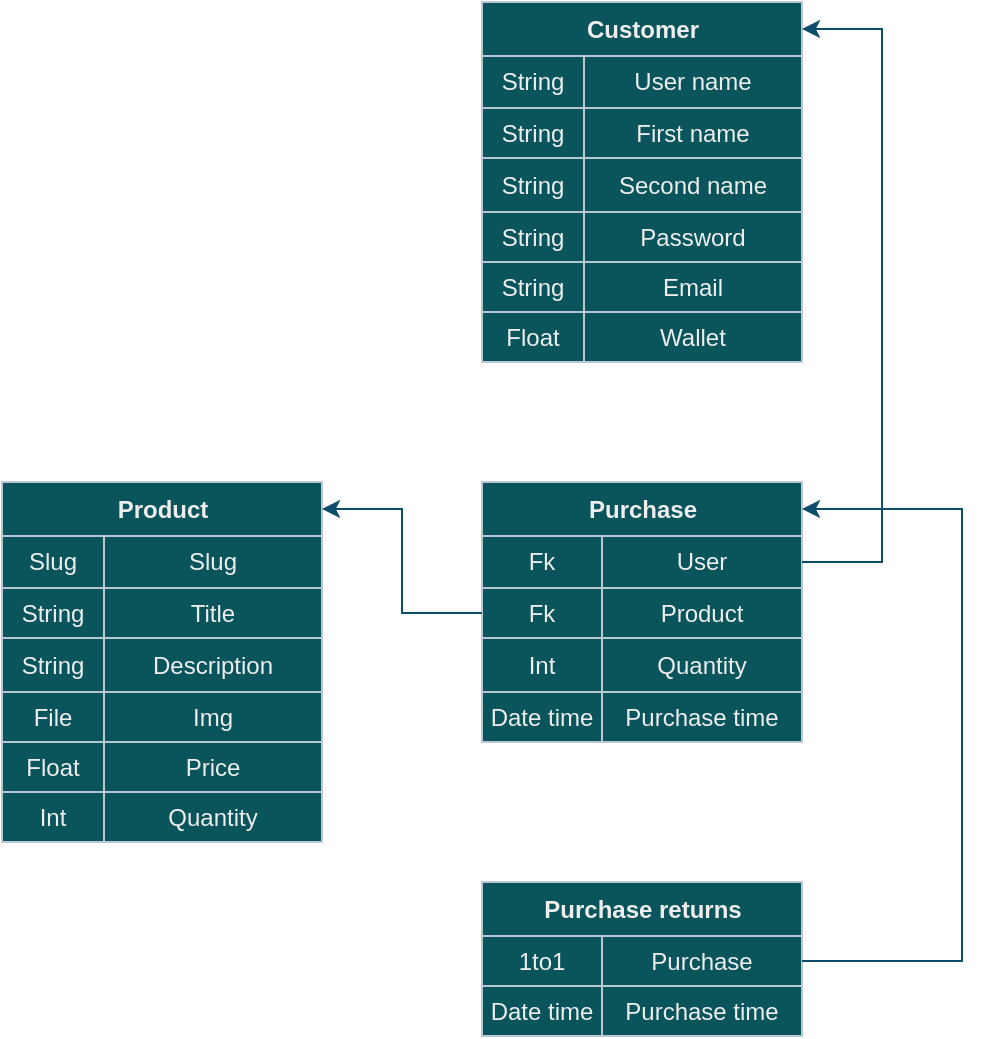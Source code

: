 <mxfile version="21.2.3" type="github">
  <diagram name="Страница 1" id="WS5XKMtbX5fNqBQdNFVe">
    <mxGraphModel dx="955" dy="528" grid="1" gridSize="10" guides="1" tooltips="1" connect="1" arrows="1" fold="1" page="1" pageScale="1" pageWidth="827" pageHeight="1169" math="0" shadow="0">
      <root>
        <mxCell id="0" />
        <mxCell id="1" parent="0" />
        <mxCell id="6W-p4avzXMGKr9aW8wP4-1" value="Assets" style="childLayout=tableLayout;recursiveResize=0;strokeColor=#BAC8D3;fillColor=#09555B;shadow=0;labelBackgroundColor=none;fontColor=#EEEEEE;" vertex="1" parent="1">
          <mxGeometry x="280" y="40" width="160" height="180" as="geometry" />
        </mxCell>
        <mxCell id="6W-p4avzXMGKr9aW8wP4-2" style="shape=tableRow;horizontal=0;startSize=0;swimlaneHead=0;swimlaneBody=0;top=0;left=0;bottom=0;right=0;dropTarget=0;collapsible=0;recursiveResize=0;expand=0;fontStyle=0;strokeColor=#BAC8D3;fillColor=#09555B;labelBackgroundColor=none;fontColor=#EEEEEE;" vertex="1" parent="6W-p4avzXMGKr9aW8wP4-1">
          <mxGeometry width="160" height="27" as="geometry" />
        </mxCell>
        <mxCell id="6W-p4avzXMGKr9aW8wP4-3" value="Customer" style="connectable=0;recursiveResize=0;strokeColor=#BAC8D3;fillColor=#09555B;align=center;fontStyle=1;fontColor=#EEEEEE;html=1;rowspan=1;colspan=2;labelBackgroundColor=none;" vertex="1" parent="6W-p4avzXMGKr9aW8wP4-2">
          <mxGeometry width="160" height="27" as="geometry">
            <mxRectangle width="51" height="27" as="alternateBounds" />
          </mxGeometry>
        </mxCell>
        <mxCell id="6W-p4avzXMGKr9aW8wP4-5" value="Title 3" style="connectable=0;recursiveResize=0;strokeColor=#BAC8D3;fillColor=#09555B;align=center;fontStyle=1;fontColor=#EEEEEE;html=1;labelBackgroundColor=none;" vertex="1" visible="0" parent="6W-p4avzXMGKr9aW8wP4-2">
          <mxGeometry x="51" width="109" height="27" as="geometry">
            <mxRectangle width="109" height="27" as="alternateBounds" />
          </mxGeometry>
        </mxCell>
        <mxCell id="6W-p4avzXMGKr9aW8wP4-6" value="" style="shape=tableRow;horizontal=0;startSize=0;swimlaneHead=0;swimlaneBody=0;top=0;left=0;bottom=0;right=0;dropTarget=0;collapsible=0;recursiveResize=0;expand=0;fontStyle=0;strokeColor=#BAC8D3;fillColor=#09555B;labelBackgroundColor=none;fontColor=#EEEEEE;" vertex="1" parent="6W-p4avzXMGKr9aW8wP4-1">
          <mxGeometry y="27" width="160" height="26" as="geometry" />
        </mxCell>
        <mxCell id="6W-p4avzXMGKr9aW8wP4-7" value="String" style="connectable=0;recursiveResize=0;strokeColor=#BAC8D3;fillColor=#09555B;align=center;whiteSpace=wrap;html=1;labelBackgroundColor=none;fontColor=#EEEEEE;" vertex="1" parent="6W-p4avzXMGKr9aW8wP4-6">
          <mxGeometry width="51" height="26" as="geometry">
            <mxRectangle width="51" height="26" as="alternateBounds" />
          </mxGeometry>
        </mxCell>
        <mxCell id="6W-p4avzXMGKr9aW8wP4-9" value="User name" style="connectable=0;recursiveResize=0;strokeColor=#BAC8D3;fillColor=#09555B;align=center;whiteSpace=wrap;html=1;labelBackgroundColor=none;fontColor=#EEEEEE;" vertex="1" parent="6W-p4avzXMGKr9aW8wP4-6">
          <mxGeometry x="51" width="109" height="26" as="geometry">
            <mxRectangle width="109" height="26" as="alternateBounds" />
          </mxGeometry>
        </mxCell>
        <mxCell id="6W-p4avzXMGKr9aW8wP4-10" value="" style="shape=tableRow;horizontal=0;startSize=0;swimlaneHead=0;swimlaneBody=0;top=0;left=0;bottom=0;right=0;dropTarget=0;collapsible=0;recursiveResize=0;expand=0;fontStyle=1;strokeColor=#BAC8D3;fillColor=#09555B;labelBackgroundColor=none;fontColor=#EEEEEE;" vertex="1" parent="6W-p4avzXMGKr9aW8wP4-1">
          <mxGeometry y="53" width="160" height="25" as="geometry" />
        </mxCell>
        <mxCell id="6W-p4avzXMGKr9aW8wP4-11" value="String" style="connectable=0;recursiveResize=0;strokeColor=#BAC8D3;fillColor=#09555B;whiteSpace=wrap;html=1;labelBackgroundColor=none;fontColor=#EEEEEE;" vertex="1" parent="6W-p4avzXMGKr9aW8wP4-10">
          <mxGeometry width="51" height="25" as="geometry">
            <mxRectangle width="51" height="25" as="alternateBounds" />
          </mxGeometry>
        </mxCell>
        <mxCell id="6W-p4avzXMGKr9aW8wP4-13" value="First name" style="connectable=0;recursiveResize=0;strokeColor=#BAC8D3;fillColor=#09555B;whiteSpace=wrap;html=1;labelBackgroundColor=none;fontColor=#EEEEEE;" vertex="1" parent="6W-p4avzXMGKr9aW8wP4-10">
          <mxGeometry x="51" width="109" height="25" as="geometry">
            <mxRectangle width="109" height="25" as="alternateBounds" />
          </mxGeometry>
        </mxCell>
        <mxCell id="6W-p4avzXMGKr9aW8wP4-14" value="" style="shape=tableRow;horizontal=0;startSize=0;swimlaneHead=0;swimlaneBody=0;top=0;left=0;bottom=0;right=0;dropTarget=0;collapsible=0;recursiveResize=0;expand=0;fontStyle=0;strokeColor=#BAC8D3;fillColor=#09555B;labelBackgroundColor=none;fontColor=#EEEEEE;" vertex="1" parent="6W-p4avzXMGKr9aW8wP4-1">
          <mxGeometry y="78" width="160" height="27" as="geometry" />
        </mxCell>
        <mxCell id="6W-p4avzXMGKr9aW8wP4-15" value="String" style="connectable=0;recursiveResize=0;strokeColor=#BAC8D3;fillColor=#09555B;fontStyle=0;align=center;whiteSpace=wrap;html=1;labelBackgroundColor=none;fontColor=#EEEEEE;" vertex="1" parent="6W-p4avzXMGKr9aW8wP4-14">
          <mxGeometry width="51" height="27" as="geometry">
            <mxRectangle width="51" height="27" as="alternateBounds" />
          </mxGeometry>
        </mxCell>
        <mxCell id="6W-p4avzXMGKr9aW8wP4-17" value="Second name" style="connectable=0;recursiveResize=0;strokeColor=#BAC8D3;fillColor=#09555B;fontStyle=0;align=center;whiteSpace=wrap;html=1;labelBackgroundColor=none;fontColor=#EEEEEE;" vertex="1" parent="6W-p4avzXMGKr9aW8wP4-14">
          <mxGeometry x="51" width="109" height="27" as="geometry">
            <mxRectangle width="109" height="27" as="alternateBounds" />
          </mxGeometry>
        </mxCell>
        <mxCell id="6W-p4avzXMGKr9aW8wP4-18" value="" style="shape=tableRow;horizontal=0;startSize=0;swimlaneHead=0;swimlaneBody=0;top=0;left=0;bottom=0;right=0;dropTarget=0;collapsible=0;recursiveResize=0;expand=0;fontStyle=1;strokeColor=#BAC8D3;fillColor=#09555B;labelBackgroundColor=none;fontColor=#EEEEEE;" vertex="1" parent="6W-p4avzXMGKr9aW8wP4-1">
          <mxGeometry y="105" width="160" height="25" as="geometry" />
        </mxCell>
        <mxCell id="6W-p4avzXMGKr9aW8wP4-19" value="String" style="connectable=0;recursiveResize=0;strokeColor=#BAC8D3;fillColor=#09555B;whiteSpace=wrap;html=1;labelBackgroundColor=none;fontColor=#EEEEEE;" vertex="1" parent="6W-p4avzXMGKr9aW8wP4-18">
          <mxGeometry width="51" height="25" as="geometry">
            <mxRectangle width="51" height="25" as="alternateBounds" />
          </mxGeometry>
        </mxCell>
        <mxCell id="6W-p4avzXMGKr9aW8wP4-21" value="Password" style="connectable=0;recursiveResize=0;strokeColor=#BAC8D3;fillColor=#09555B;whiteSpace=wrap;html=1;labelBackgroundColor=none;fontColor=#EEEEEE;" vertex="1" parent="6W-p4avzXMGKr9aW8wP4-18">
          <mxGeometry x="51" width="109" height="25" as="geometry">
            <mxRectangle width="109" height="25" as="alternateBounds" />
          </mxGeometry>
        </mxCell>
        <mxCell id="6W-p4avzXMGKr9aW8wP4-22" style="shape=tableRow;horizontal=0;startSize=0;swimlaneHead=0;swimlaneBody=0;top=0;left=0;bottom=0;right=0;dropTarget=0;collapsible=0;recursiveResize=0;expand=0;fontStyle=1;strokeColor=#BAC8D3;fillColor=#09555B;labelBackgroundColor=none;fontColor=#EEEEEE;" vertex="1" parent="6W-p4avzXMGKr9aW8wP4-1">
          <mxGeometry y="130" width="160" height="25" as="geometry" />
        </mxCell>
        <mxCell id="6W-p4avzXMGKr9aW8wP4-23" value="String" style="connectable=0;recursiveResize=0;strokeColor=#BAC8D3;fillColor=#09555B;whiteSpace=wrap;html=1;labelBackgroundColor=none;fontColor=#EEEEEE;" vertex="1" parent="6W-p4avzXMGKr9aW8wP4-22">
          <mxGeometry width="51" height="25" as="geometry">
            <mxRectangle width="51" height="25" as="alternateBounds" />
          </mxGeometry>
        </mxCell>
        <mxCell id="6W-p4avzXMGKr9aW8wP4-24" value="Email" style="connectable=0;recursiveResize=0;strokeColor=#BAC8D3;fillColor=#09555B;whiteSpace=wrap;html=1;labelBackgroundColor=none;fontColor=#EEEEEE;" vertex="1" parent="6W-p4avzXMGKr9aW8wP4-22">
          <mxGeometry x="51" width="109" height="25" as="geometry">
            <mxRectangle width="109" height="25" as="alternateBounds" />
          </mxGeometry>
        </mxCell>
        <mxCell id="6W-p4avzXMGKr9aW8wP4-28" style="shape=tableRow;horizontal=0;startSize=0;swimlaneHead=0;swimlaneBody=0;top=0;left=0;bottom=0;right=0;dropTarget=0;collapsible=0;recursiveResize=0;expand=0;fontStyle=1;strokeColor=#BAC8D3;fillColor=#09555B;labelBackgroundColor=none;fontColor=#EEEEEE;" vertex="1" parent="6W-p4avzXMGKr9aW8wP4-1">
          <mxGeometry y="155" width="160" height="25" as="geometry" />
        </mxCell>
        <mxCell id="6W-p4avzXMGKr9aW8wP4-29" value="Float" style="connectable=0;recursiveResize=0;strokeColor=#BAC8D3;fillColor=#09555B;whiteSpace=wrap;html=1;labelBackgroundColor=none;fontColor=#EEEEEE;" vertex="1" parent="6W-p4avzXMGKr9aW8wP4-28">
          <mxGeometry width="51" height="25" as="geometry">
            <mxRectangle width="51" height="25" as="alternateBounds" />
          </mxGeometry>
        </mxCell>
        <mxCell id="6W-p4avzXMGKr9aW8wP4-30" value="Wallet" style="connectable=0;recursiveResize=0;strokeColor=#BAC8D3;fillColor=#09555B;whiteSpace=wrap;html=1;labelBackgroundColor=none;fontColor=#EEEEEE;" vertex="1" parent="6W-p4avzXMGKr9aW8wP4-28">
          <mxGeometry x="51" width="109" height="25" as="geometry">
            <mxRectangle width="109" height="25" as="alternateBounds" />
          </mxGeometry>
        </mxCell>
        <mxCell id="6W-p4avzXMGKr9aW8wP4-31" value="Assets" style="childLayout=tableLayout;recursiveResize=0;strokeColor=#BAC8D3;fillColor=#09555B;shadow=0;labelBackgroundColor=none;fontColor=#EEEEEE;" vertex="1" parent="1">
          <mxGeometry x="40" y="280" width="160" height="180" as="geometry" />
        </mxCell>
        <mxCell id="6W-p4avzXMGKr9aW8wP4-32" style="shape=tableRow;horizontal=0;startSize=0;swimlaneHead=0;swimlaneBody=0;top=0;left=0;bottom=0;right=0;dropTarget=0;collapsible=0;recursiveResize=0;expand=0;fontStyle=0;strokeColor=#BAC8D3;fillColor=#09555B;labelBackgroundColor=none;fontColor=#EEEEEE;" vertex="1" parent="6W-p4avzXMGKr9aW8wP4-31">
          <mxGeometry width="160" height="27" as="geometry" />
        </mxCell>
        <mxCell id="6W-p4avzXMGKr9aW8wP4-33" value="Product" style="connectable=0;recursiveResize=0;strokeColor=#BAC8D3;fillColor=#09555B;align=center;fontStyle=1;fontColor=#EEEEEE;html=1;rowspan=1;colspan=2;labelBackgroundColor=none;" vertex="1" parent="6W-p4avzXMGKr9aW8wP4-32">
          <mxGeometry width="160" height="27" as="geometry">
            <mxRectangle width="51" height="27" as="alternateBounds" />
          </mxGeometry>
        </mxCell>
        <mxCell id="6W-p4avzXMGKr9aW8wP4-34" value="Title 3" style="connectable=0;recursiveResize=0;strokeColor=#BAC8D3;fillColor=#09555B;align=center;fontStyle=1;fontColor=#EEEEEE;html=1;labelBackgroundColor=none;" vertex="1" visible="0" parent="6W-p4avzXMGKr9aW8wP4-32">
          <mxGeometry x="51" width="109" height="27" as="geometry">
            <mxRectangle width="109" height="27" as="alternateBounds" />
          </mxGeometry>
        </mxCell>
        <mxCell id="6W-p4avzXMGKr9aW8wP4-35" value="" style="shape=tableRow;horizontal=0;startSize=0;swimlaneHead=0;swimlaneBody=0;top=0;left=0;bottom=0;right=0;dropTarget=0;collapsible=0;recursiveResize=0;expand=0;fontStyle=0;strokeColor=#BAC8D3;fillColor=#09555B;labelBackgroundColor=none;fontColor=#EEEEEE;" vertex="1" parent="6W-p4avzXMGKr9aW8wP4-31">
          <mxGeometry y="27" width="160" height="26" as="geometry" />
        </mxCell>
        <mxCell id="6W-p4avzXMGKr9aW8wP4-36" value="Slug" style="connectable=0;recursiveResize=0;strokeColor=#BAC8D3;fillColor=#09555B;align=center;whiteSpace=wrap;html=1;labelBackgroundColor=none;fontColor=#EEEEEE;" vertex="1" parent="6W-p4avzXMGKr9aW8wP4-35">
          <mxGeometry width="51" height="26" as="geometry">
            <mxRectangle width="51" height="26" as="alternateBounds" />
          </mxGeometry>
        </mxCell>
        <mxCell id="6W-p4avzXMGKr9aW8wP4-37" value="Slug" style="connectable=0;recursiveResize=0;strokeColor=#BAC8D3;fillColor=#09555B;align=center;whiteSpace=wrap;html=1;labelBackgroundColor=none;fontColor=#EEEEEE;" vertex="1" parent="6W-p4avzXMGKr9aW8wP4-35">
          <mxGeometry x="51" width="109" height="26" as="geometry">
            <mxRectangle width="109" height="26" as="alternateBounds" />
          </mxGeometry>
        </mxCell>
        <mxCell id="6W-p4avzXMGKr9aW8wP4-38" value="" style="shape=tableRow;horizontal=0;startSize=0;swimlaneHead=0;swimlaneBody=0;top=0;left=0;bottom=0;right=0;dropTarget=0;collapsible=0;recursiveResize=0;expand=0;fontStyle=1;strokeColor=#BAC8D3;fillColor=#09555B;labelBackgroundColor=none;fontColor=#EEEEEE;" vertex="1" parent="6W-p4avzXMGKr9aW8wP4-31">
          <mxGeometry y="53" width="160" height="25" as="geometry" />
        </mxCell>
        <mxCell id="6W-p4avzXMGKr9aW8wP4-39" value="String" style="connectable=0;recursiveResize=0;strokeColor=#BAC8D3;fillColor=#09555B;whiteSpace=wrap;html=1;labelBackgroundColor=none;fontColor=#EEEEEE;" vertex="1" parent="6W-p4avzXMGKr9aW8wP4-38">
          <mxGeometry width="51" height="25" as="geometry">
            <mxRectangle width="51" height="25" as="alternateBounds" />
          </mxGeometry>
        </mxCell>
        <mxCell id="6W-p4avzXMGKr9aW8wP4-40" value="Title" style="connectable=0;recursiveResize=0;strokeColor=#BAC8D3;fillColor=#09555B;whiteSpace=wrap;html=1;labelBackgroundColor=none;fontColor=#EEEEEE;" vertex="1" parent="6W-p4avzXMGKr9aW8wP4-38">
          <mxGeometry x="51" width="109" height="25" as="geometry">
            <mxRectangle width="109" height="25" as="alternateBounds" />
          </mxGeometry>
        </mxCell>
        <mxCell id="6W-p4avzXMGKr9aW8wP4-41" value="" style="shape=tableRow;horizontal=0;startSize=0;swimlaneHead=0;swimlaneBody=0;top=0;left=0;bottom=0;right=0;dropTarget=0;collapsible=0;recursiveResize=0;expand=0;fontStyle=0;strokeColor=#BAC8D3;fillColor=#09555B;labelBackgroundColor=none;fontColor=#EEEEEE;" vertex="1" parent="6W-p4avzXMGKr9aW8wP4-31">
          <mxGeometry y="78" width="160" height="27" as="geometry" />
        </mxCell>
        <mxCell id="6W-p4avzXMGKr9aW8wP4-42" value="String" style="connectable=0;recursiveResize=0;strokeColor=#BAC8D3;fillColor=#09555B;fontStyle=0;align=center;whiteSpace=wrap;html=1;labelBackgroundColor=none;fontColor=#EEEEEE;" vertex="1" parent="6W-p4avzXMGKr9aW8wP4-41">
          <mxGeometry width="51" height="27" as="geometry">
            <mxRectangle width="51" height="27" as="alternateBounds" />
          </mxGeometry>
        </mxCell>
        <mxCell id="6W-p4avzXMGKr9aW8wP4-43" value="Description" style="connectable=0;recursiveResize=0;strokeColor=#BAC8D3;fillColor=#09555B;fontStyle=0;align=center;whiteSpace=wrap;html=1;labelBackgroundColor=none;fontColor=#EEEEEE;" vertex="1" parent="6W-p4avzXMGKr9aW8wP4-41">
          <mxGeometry x="51" width="109" height="27" as="geometry">
            <mxRectangle width="109" height="27" as="alternateBounds" />
          </mxGeometry>
        </mxCell>
        <mxCell id="6W-p4avzXMGKr9aW8wP4-44" value="" style="shape=tableRow;horizontal=0;startSize=0;swimlaneHead=0;swimlaneBody=0;top=0;left=0;bottom=0;right=0;dropTarget=0;collapsible=0;recursiveResize=0;expand=0;fontStyle=1;strokeColor=#BAC8D3;fillColor=#09555B;labelBackgroundColor=none;fontColor=#EEEEEE;" vertex="1" parent="6W-p4avzXMGKr9aW8wP4-31">
          <mxGeometry y="105" width="160" height="25" as="geometry" />
        </mxCell>
        <mxCell id="6W-p4avzXMGKr9aW8wP4-45" value="File" style="connectable=0;recursiveResize=0;strokeColor=#BAC8D3;fillColor=#09555B;whiteSpace=wrap;html=1;labelBackgroundColor=none;fontColor=#EEEEEE;" vertex="1" parent="6W-p4avzXMGKr9aW8wP4-44">
          <mxGeometry width="51" height="25" as="geometry">
            <mxRectangle width="51" height="25" as="alternateBounds" />
          </mxGeometry>
        </mxCell>
        <mxCell id="6W-p4avzXMGKr9aW8wP4-46" value="Img" style="connectable=0;recursiveResize=0;strokeColor=#BAC8D3;fillColor=#09555B;whiteSpace=wrap;html=1;labelBackgroundColor=none;fontColor=#EEEEEE;" vertex="1" parent="6W-p4avzXMGKr9aW8wP4-44">
          <mxGeometry x="51" width="109" height="25" as="geometry">
            <mxRectangle width="109" height="25" as="alternateBounds" />
          </mxGeometry>
        </mxCell>
        <mxCell id="6W-p4avzXMGKr9aW8wP4-47" style="shape=tableRow;horizontal=0;startSize=0;swimlaneHead=0;swimlaneBody=0;top=0;left=0;bottom=0;right=0;dropTarget=0;collapsible=0;recursiveResize=0;expand=0;fontStyle=1;strokeColor=#BAC8D3;fillColor=#09555B;labelBackgroundColor=none;fontColor=#EEEEEE;" vertex="1" parent="6W-p4avzXMGKr9aW8wP4-31">
          <mxGeometry y="130" width="160" height="25" as="geometry" />
        </mxCell>
        <mxCell id="6W-p4avzXMGKr9aW8wP4-48" value="Float" style="connectable=0;recursiveResize=0;strokeColor=#BAC8D3;fillColor=#09555B;whiteSpace=wrap;html=1;labelBackgroundColor=none;fontColor=#EEEEEE;" vertex="1" parent="6W-p4avzXMGKr9aW8wP4-47">
          <mxGeometry width="51" height="25" as="geometry">
            <mxRectangle width="51" height="25" as="alternateBounds" />
          </mxGeometry>
        </mxCell>
        <mxCell id="6W-p4avzXMGKr9aW8wP4-49" value="Price" style="connectable=0;recursiveResize=0;strokeColor=#BAC8D3;fillColor=#09555B;whiteSpace=wrap;html=1;labelBackgroundColor=none;fontColor=#EEEEEE;" vertex="1" parent="6W-p4avzXMGKr9aW8wP4-47">
          <mxGeometry x="51" width="109" height="25" as="geometry">
            <mxRectangle width="109" height="25" as="alternateBounds" />
          </mxGeometry>
        </mxCell>
        <mxCell id="6W-p4avzXMGKr9aW8wP4-50" style="shape=tableRow;horizontal=0;startSize=0;swimlaneHead=0;swimlaneBody=0;top=0;left=0;bottom=0;right=0;dropTarget=0;collapsible=0;recursiveResize=0;expand=0;fontStyle=1;strokeColor=#BAC8D3;fillColor=#09555B;labelBackgroundColor=none;fontColor=#EEEEEE;" vertex="1" parent="6W-p4avzXMGKr9aW8wP4-31">
          <mxGeometry y="155" width="160" height="25" as="geometry" />
        </mxCell>
        <mxCell id="6W-p4avzXMGKr9aW8wP4-51" value="Int" style="connectable=0;recursiveResize=0;strokeColor=#BAC8D3;fillColor=#09555B;whiteSpace=wrap;html=1;labelBackgroundColor=none;fontColor=#EEEEEE;" vertex="1" parent="6W-p4avzXMGKr9aW8wP4-50">
          <mxGeometry width="51" height="25" as="geometry">
            <mxRectangle width="51" height="25" as="alternateBounds" />
          </mxGeometry>
        </mxCell>
        <mxCell id="6W-p4avzXMGKr9aW8wP4-52" value="Quantity" style="connectable=0;recursiveResize=0;strokeColor=#BAC8D3;fillColor=#09555B;whiteSpace=wrap;html=1;labelBackgroundColor=none;fontColor=#EEEEEE;" vertex="1" parent="6W-p4avzXMGKr9aW8wP4-50">
          <mxGeometry x="51" width="109" height="25" as="geometry">
            <mxRectangle width="109" height="25" as="alternateBounds" />
          </mxGeometry>
        </mxCell>
        <mxCell id="6W-p4avzXMGKr9aW8wP4-53" value="Assets" style="childLayout=tableLayout;recursiveResize=0;strokeColor=#BAC8D3;fillColor=#09555B;shadow=0;labelBackgroundColor=none;fontColor=#EEEEEE;" vertex="1" parent="1">
          <mxGeometry x="280" y="280" width="160" height="130" as="geometry" />
        </mxCell>
        <mxCell id="6W-p4avzXMGKr9aW8wP4-54" style="shape=tableRow;horizontal=0;startSize=0;swimlaneHead=0;swimlaneBody=0;top=0;left=0;bottom=0;right=0;dropTarget=0;collapsible=0;recursiveResize=0;expand=0;fontStyle=0;strokeColor=#BAC8D3;fillColor=#09555B;labelBackgroundColor=none;fontColor=#EEEEEE;" vertex="1" parent="6W-p4avzXMGKr9aW8wP4-53">
          <mxGeometry width="160" height="27" as="geometry" />
        </mxCell>
        <mxCell id="6W-p4avzXMGKr9aW8wP4-55" value="Purchase" style="connectable=0;recursiveResize=0;strokeColor=#BAC8D3;fillColor=#09555B;align=center;fontStyle=1;fontColor=#EEEEEE;html=1;rowspan=1;colspan=2;labelBackgroundColor=none;" vertex="1" parent="6W-p4avzXMGKr9aW8wP4-54">
          <mxGeometry width="160" height="27" as="geometry">
            <mxRectangle width="60" height="27" as="alternateBounds" />
          </mxGeometry>
        </mxCell>
        <mxCell id="6W-p4avzXMGKr9aW8wP4-56" value="Title 3" style="connectable=0;recursiveResize=0;strokeColor=#BAC8D3;fillColor=#09555B;align=center;fontStyle=1;fontColor=#EEEEEE;html=1;labelBackgroundColor=none;" vertex="1" visible="0" parent="6W-p4avzXMGKr9aW8wP4-54">
          <mxGeometry x="60" width="100" height="27" as="geometry">
            <mxRectangle width="100" height="27" as="alternateBounds" />
          </mxGeometry>
        </mxCell>
        <mxCell id="6W-p4avzXMGKr9aW8wP4-57" value="" style="shape=tableRow;horizontal=0;startSize=0;swimlaneHead=0;swimlaneBody=0;top=0;left=0;bottom=0;right=0;dropTarget=0;collapsible=0;recursiveResize=0;expand=0;fontStyle=0;strokeColor=#BAC8D3;fillColor=#09555B;labelBackgroundColor=none;fontColor=#EEEEEE;" vertex="1" parent="6W-p4avzXMGKr9aW8wP4-53">
          <mxGeometry y="27" width="160" height="26" as="geometry" />
        </mxCell>
        <mxCell id="6W-p4avzXMGKr9aW8wP4-58" value="Fk" style="connectable=0;recursiveResize=0;strokeColor=#BAC8D3;fillColor=#09555B;align=center;whiteSpace=wrap;html=1;labelBackgroundColor=none;fontColor=#EEEEEE;" vertex="1" parent="6W-p4avzXMGKr9aW8wP4-57">
          <mxGeometry width="60" height="26" as="geometry">
            <mxRectangle width="60" height="26" as="alternateBounds" />
          </mxGeometry>
        </mxCell>
        <mxCell id="6W-p4avzXMGKr9aW8wP4-59" value="User" style="connectable=0;recursiveResize=0;strokeColor=#BAC8D3;fillColor=#09555B;align=center;whiteSpace=wrap;html=1;labelBackgroundColor=none;fontColor=#EEEEEE;" vertex="1" parent="6W-p4avzXMGKr9aW8wP4-57">
          <mxGeometry x="60" width="100" height="26" as="geometry">
            <mxRectangle width="100" height="26" as="alternateBounds" />
          </mxGeometry>
        </mxCell>
        <mxCell id="6W-p4avzXMGKr9aW8wP4-60" value="" style="shape=tableRow;horizontal=0;startSize=0;swimlaneHead=0;swimlaneBody=0;top=0;left=0;bottom=0;right=0;dropTarget=0;collapsible=0;recursiveResize=0;expand=0;fontStyle=1;strokeColor=#BAC8D3;fillColor=#09555B;labelBackgroundColor=none;fontColor=#EEEEEE;" vertex="1" parent="6W-p4avzXMGKr9aW8wP4-53">
          <mxGeometry y="53" width="160" height="25" as="geometry" />
        </mxCell>
        <mxCell id="6W-p4avzXMGKr9aW8wP4-61" value="Fk" style="connectable=0;recursiveResize=0;strokeColor=#BAC8D3;fillColor=#09555B;whiteSpace=wrap;html=1;labelBackgroundColor=none;fontColor=#EEEEEE;" vertex="1" parent="6W-p4avzXMGKr9aW8wP4-60">
          <mxGeometry width="60" height="25" as="geometry">
            <mxRectangle width="60" height="25" as="alternateBounds" />
          </mxGeometry>
        </mxCell>
        <mxCell id="6W-p4avzXMGKr9aW8wP4-62" value="Product" style="connectable=0;recursiveResize=0;strokeColor=#BAC8D3;fillColor=#09555B;whiteSpace=wrap;html=1;labelBackgroundColor=none;fontColor=#EEEEEE;" vertex="1" parent="6W-p4avzXMGKr9aW8wP4-60">
          <mxGeometry x="60" width="100" height="25" as="geometry">
            <mxRectangle width="100" height="25" as="alternateBounds" />
          </mxGeometry>
        </mxCell>
        <mxCell id="6W-p4avzXMGKr9aW8wP4-63" value="" style="shape=tableRow;horizontal=0;startSize=0;swimlaneHead=0;swimlaneBody=0;top=0;left=0;bottom=0;right=0;dropTarget=0;collapsible=0;recursiveResize=0;expand=0;fontStyle=0;strokeColor=#BAC8D3;fillColor=#09555B;labelBackgroundColor=none;fontColor=#EEEEEE;" vertex="1" parent="6W-p4avzXMGKr9aW8wP4-53">
          <mxGeometry y="78" width="160" height="27" as="geometry" />
        </mxCell>
        <mxCell id="6W-p4avzXMGKr9aW8wP4-64" value="Int" style="connectable=0;recursiveResize=0;strokeColor=#BAC8D3;fillColor=#09555B;fontStyle=0;align=center;whiteSpace=wrap;html=1;labelBackgroundColor=none;fontColor=#EEEEEE;" vertex="1" parent="6W-p4avzXMGKr9aW8wP4-63">
          <mxGeometry width="60" height="27" as="geometry">
            <mxRectangle width="60" height="27" as="alternateBounds" />
          </mxGeometry>
        </mxCell>
        <mxCell id="6W-p4avzXMGKr9aW8wP4-65" value="Quantity" style="connectable=0;recursiveResize=0;strokeColor=#BAC8D3;fillColor=#09555B;fontStyle=0;align=center;whiteSpace=wrap;html=1;labelBackgroundColor=none;fontColor=#EEEEEE;" vertex="1" parent="6W-p4avzXMGKr9aW8wP4-63">
          <mxGeometry x="60" width="100" height="27" as="geometry">
            <mxRectangle width="100" height="27" as="alternateBounds" />
          </mxGeometry>
        </mxCell>
        <mxCell id="6W-p4avzXMGKr9aW8wP4-66" value="" style="shape=tableRow;horizontal=0;startSize=0;swimlaneHead=0;swimlaneBody=0;top=0;left=0;bottom=0;right=0;dropTarget=0;collapsible=0;recursiveResize=0;expand=0;fontStyle=1;strokeColor=#BAC8D3;fillColor=#09555B;labelBackgroundColor=none;fontColor=#EEEEEE;" vertex="1" parent="6W-p4avzXMGKr9aW8wP4-53">
          <mxGeometry y="105" width="160" height="25" as="geometry" />
        </mxCell>
        <mxCell id="6W-p4avzXMGKr9aW8wP4-67" value="Date time" style="connectable=0;recursiveResize=0;strokeColor=#BAC8D3;fillColor=#09555B;whiteSpace=wrap;html=1;labelBackgroundColor=none;fontColor=#EEEEEE;" vertex="1" parent="6W-p4avzXMGKr9aW8wP4-66">
          <mxGeometry width="60" height="25" as="geometry">
            <mxRectangle width="60" height="25" as="alternateBounds" />
          </mxGeometry>
        </mxCell>
        <mxCell id="6W-p4avzXMGKr9aW8wP4-68" value="Purchase time" style="connectable=0;recursiveResize=0;strokeColor=#BAC8D3;fillColor=#09555B;whiteSpace=wrap;html=1;labelBackgroundColor=none;fontColor=#EEEEEE;" vertex="1" parent="6W-p4avzXMGKr9aW8wP4-66">
          <mxGeometry x="60" width="100" height="25" as="geometry">
            <mxRectangle width="100" height="25" as="alternateBounds" />
          </mxGeometry>
        </mxCell>
        <mxCell id="6W-p4avzXMGKr9aW8wP4-75" style="edgeStyle=orthogonalEdgeStyle;rounded=0;orthogonalLoop=1;jettySize=auto;html=1;entryX=1;entryY=0.5;entryDx=0;entryDy=0;strokeColor=#0B4D6A;" edge="1" parent="1" source="6W-p4avzXMGKr9aW8wP4-57" target="6W-p4avzXMGKr9aW8wP4-2">
          <mxGeometry relative="1" as="geometry">
            <Array as="points">
              <mxPoint x="480" y="320" />
              <mxPoint x="480" y="54" />
            </Array>
          </mxGeometry>
        </mxCell>
        <mxCell id="6W-p4avzXMGKr9aW8wP4-76" style="edgeStyle=orthogonalEdgeStyle;rounded=0;orthogonalLoop=1;jettySize=auto;html=1;entryX=1;entryY=0.5;entryDx=0;entryDy=0;strokeColor=#0B4D6A;" edge="1" parent="1" source="6W-p4avzXMGKr9aW8wP4-60" target="6W-p4avzXMGKr9aW8wP4-32">
          <mxGeometry relative="1" as="geometry" />
        </mxCell>
        <mxCell id="6W-p4avzXMGKr9aW8wP4-77" value="Assets" style="childLayout=tableLayout;recursiveResize=0;strokeColor=#BAC8D3;fillColor=#09555B;shadow=0;labelBackgroundColor=none;fontColor=#EEEEEE;" vertex="1" parent="1">
          <mxGeometry x="280" y="480" width="160" height="77" as="geometry" />
        </mxCell>
        <mxCell id="6W-p4avzXMGKr9aW8wP4-78" style="shape=tableRow;horizontal=0;startSize=0;swimlaneHead=0;swimlaneBody=0;top=0;left=0;bottom=0;right=0;dropTarget=0;collapsible=0;recursiveResize=0;expand=0;fontStyle=0;strokeColor=#BAC8D3;fillColor=#09555B;labelBackgroundColor=none;fontColor=#EEEEEE;" vertex="1" parent="6W-p4avzXMGKr9aW8wP4-77">
          <mxGeometry width="160" height="27" as="geometry" />
        </mxCell>
        <mxCell id="6W-p4avzXMGKr9aW8wP4-79" value="Purchase returns" style="connectable=0;recursiveResize=0;strokeColor=#BAC8D3;fillColor=#09555B;align=center;fontStyle=1;fontColor=#EEEEEE;html=1;rowspan=1;colspan=2;labelBackgroundColor=none;" vertex="1" parent="6W-p4avzXMGKr9aW8wP4-78">
          <mxGeometry width="160" height="27" as="geometry">
            <mxRectangle width="60" height="27" as="alternateBounds" />
          </mxGeometry>
        </mxCell>
        <mxCell id="6W-p4avzXMGKr9aW8wP4-80" value="Title 3" style="connectable=0;recursiveResize=0;strokeColor=#BAC8D3;fillColor=#09555B;align=center;fontStyle=1;fontColor=#EEEEEE;html=1;labelBackgroundColor=none;" vertex="1" visible="0" parent="6W-p4avzXMGKr9aW8wP4-78">
          <mxGeometry x="60" width="100" height="27" as="geometry">
            <mxRectangle width="100" height="27" as="alternateBounds" />
          </mxGeometry>
        </mxCell>
        <mxCell id="6W-p4avzXMGKr9aW8wP4-84" value="" style="shape=tableRow;horizontal=0;startSize=0;swimlaneHead=0;swimlaneBody=0;top=0;left=0;bottom=0;right=0;dropTarget=0;collapsible=0;recursiveResize=0;expand=0;fontStyle=1;strokeColor=#BAC8D3;fillColor=#09555B;labelBackgroundColor=none;fontColor=#EEEEEE;" vertex="1" parent="6W-p4avzXMGKr9aW8wP4-77">
          <mxGeometry y="27" width="160" height="25" as="geometry" />
        </mxCell>
        <mxCell id="6W-p4avzXMGKr9aW8wP4-85" value="1to1" style="connectable=0;recursiveResize=0;strokeColor=#BAC8D3;fillColor=#09555B;whiteSpace=wrap;html=1;labelBackgroundColor=none;fontColor=#EEEEEE;" vertex="1" parent="6W-p4avzXMGKr9aW8wP4-84">
          <mxGeometry width="60" height="25" as="geometry">
            <mxRectangle width="60" height="25" as="alternateBounds" />
          </mxGeometry>
        </mxCell>
        <mxCell id="6W-p4avzXMGKr9aW8wP4-86" value="Purchase" style="connectable=0;recursiveResize=0;strokeColor=#BAC8D3;fillColor=#09555B;whiteSpace=wrap;html=1;labelBackgroundColor=none;fontColor=#EEEEEE;" vertex="1" parent="6W-p4avzXMGKr9aW8wP4-84">
          <mxGeometry x="60" width="100" height="25" as="geometry">
            <mxRectangle width="100" height="25" as="alternateBounds" />
          </mxGeometry>
        </mxCell>
        <mxCell id="6W-p4avzXMGKr9aW8wP4-90" value="" style="shape=tableRow;horizontal=0;startSize=0;swimlaneHead=0;swimlaneBody=0;top=0;left=0;bottom=0;right=0;dropTarget=0;collapsible=0;recursiveResize=0;expand=0;fontStyle=1;strokeColor=#BAC8D3;fillColor=#09555B;labelBackgroundColor=none;fontColor=#EEEEEE;" vertex="1" parent="6W-p4avzXMGKr9aW8wP4-77">
          <mxGeometry y="52" width="160" height="25" as="geometry" />
        </mxCell>
        <mxCell id="6W-p4avzXMGKr9aW8wP4-91" value="Date time" style="connectable=0;recursiveResize=0;strokeColor=#BAC8D3;fillColor=#09555B;whiteSpace=wrap;html=1;labelBackgroundColor=none;fontColor=#EEEEEE;" vertex="1" parent="6W-p4avzXMGKr9aW8wP4-90">
          <mxGeometry width="60" height="25" as="geometry">
            <mxRectangle width="60" height="25" as="alternateBounds" />
          </mxGeometry>
        </mxCell>
        <mxCell id="6W-p4avzXMGKr9aW8wP4-92" value="Purchase time" style="connectable=0;recursiveResize=0;strokeColor=#BAC8D3;fillColor=#09555B;whiteSpace=wrap;html=1;labelBackgroundColor=none;fontColor=#EEEEEE;" vertex="1" parent="6W-p4avzXMGKr9aW8wP4-90">
          <mxGeometry x="60" width="100" height="25" as="geometry">
            <mxRectangle width="100" height="25" as="alternateBounds" />
          </mxGeometry>
        </mxCell>
        <mxCell id="6W-p4avzXMGKr9aW8wP4-93" style="edgeStyle=orthogonalEdgeStyle;rounded=0;orthogonalLoop=1;jettySize=auto;html=1;entryX=1;entryY=0.5;entryDx=0;entryDy=0;strokeColor=#0B4D6A;" edge="1" parent="1" source="6W-p4avzXMGKr9aW8wP4-84" target="6W-p4avzXMGKr9aW8wP4-54">
          <mxGeometry relative="1" as="geometry">
            <Array as="points">
              <mxPoint x="520" y="519.5" />
              <mxPoint x="520" y="294" />
            </Array>
          </mxGeometry>
        </mxCell>
      </root>
    </mxGraphModel>
  </diagram>
</mxfile>
